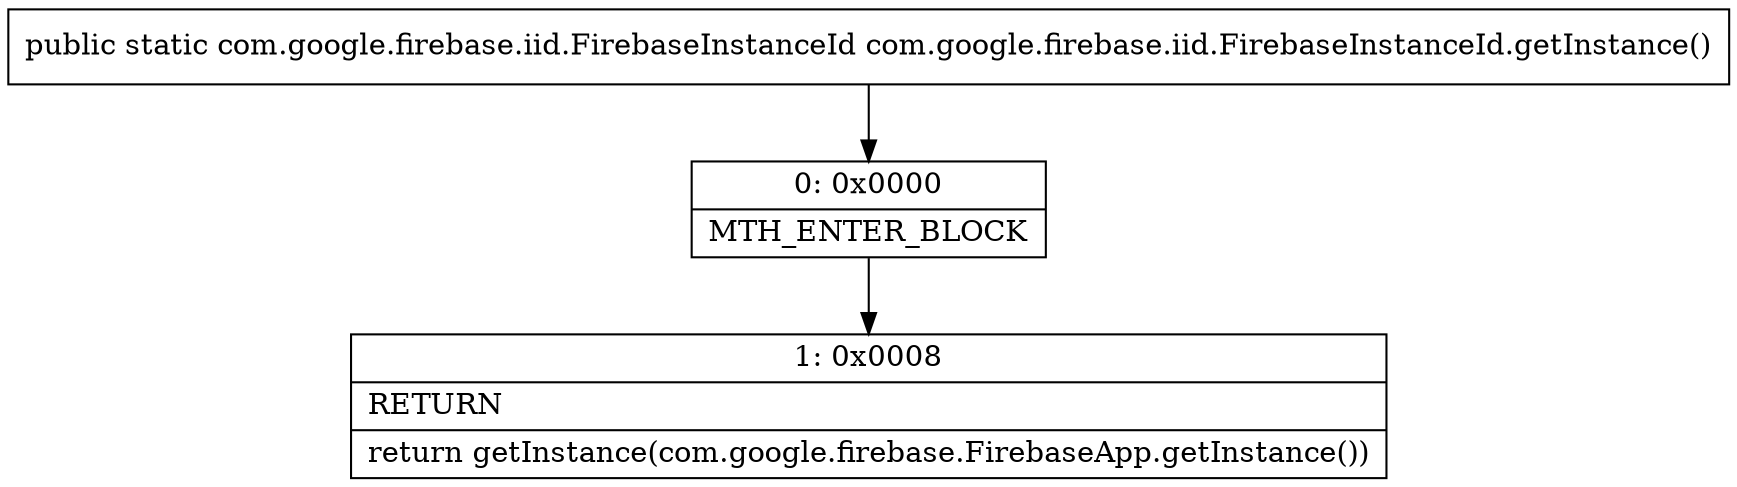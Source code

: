 digraph "CFG forcom.google.firebase.iid.FirebaseInstanceId.getInstance()Lcom\/google\/firebase\/iid\/FirebaseInstanceId;" {
Node_0 [shape=record,label="{0\:\ 0x0000|MTH_ENTER_BLOCK\l}"];
Node_1 [shape=record,label="{1\:\ 0x0008|RETURN\l|return getInstance(com.google.firebase.FirebaseApp.getInstance())\l}"];
MethodNode[shape=record,label="{public static com.google.firebase.iid.FirebaseInstanceId com.google.firebase.iid.FirebaseInstanceId.getInstance() }"];
MethodNode -> Node_0;
Node_0 -> Node_1;
}

